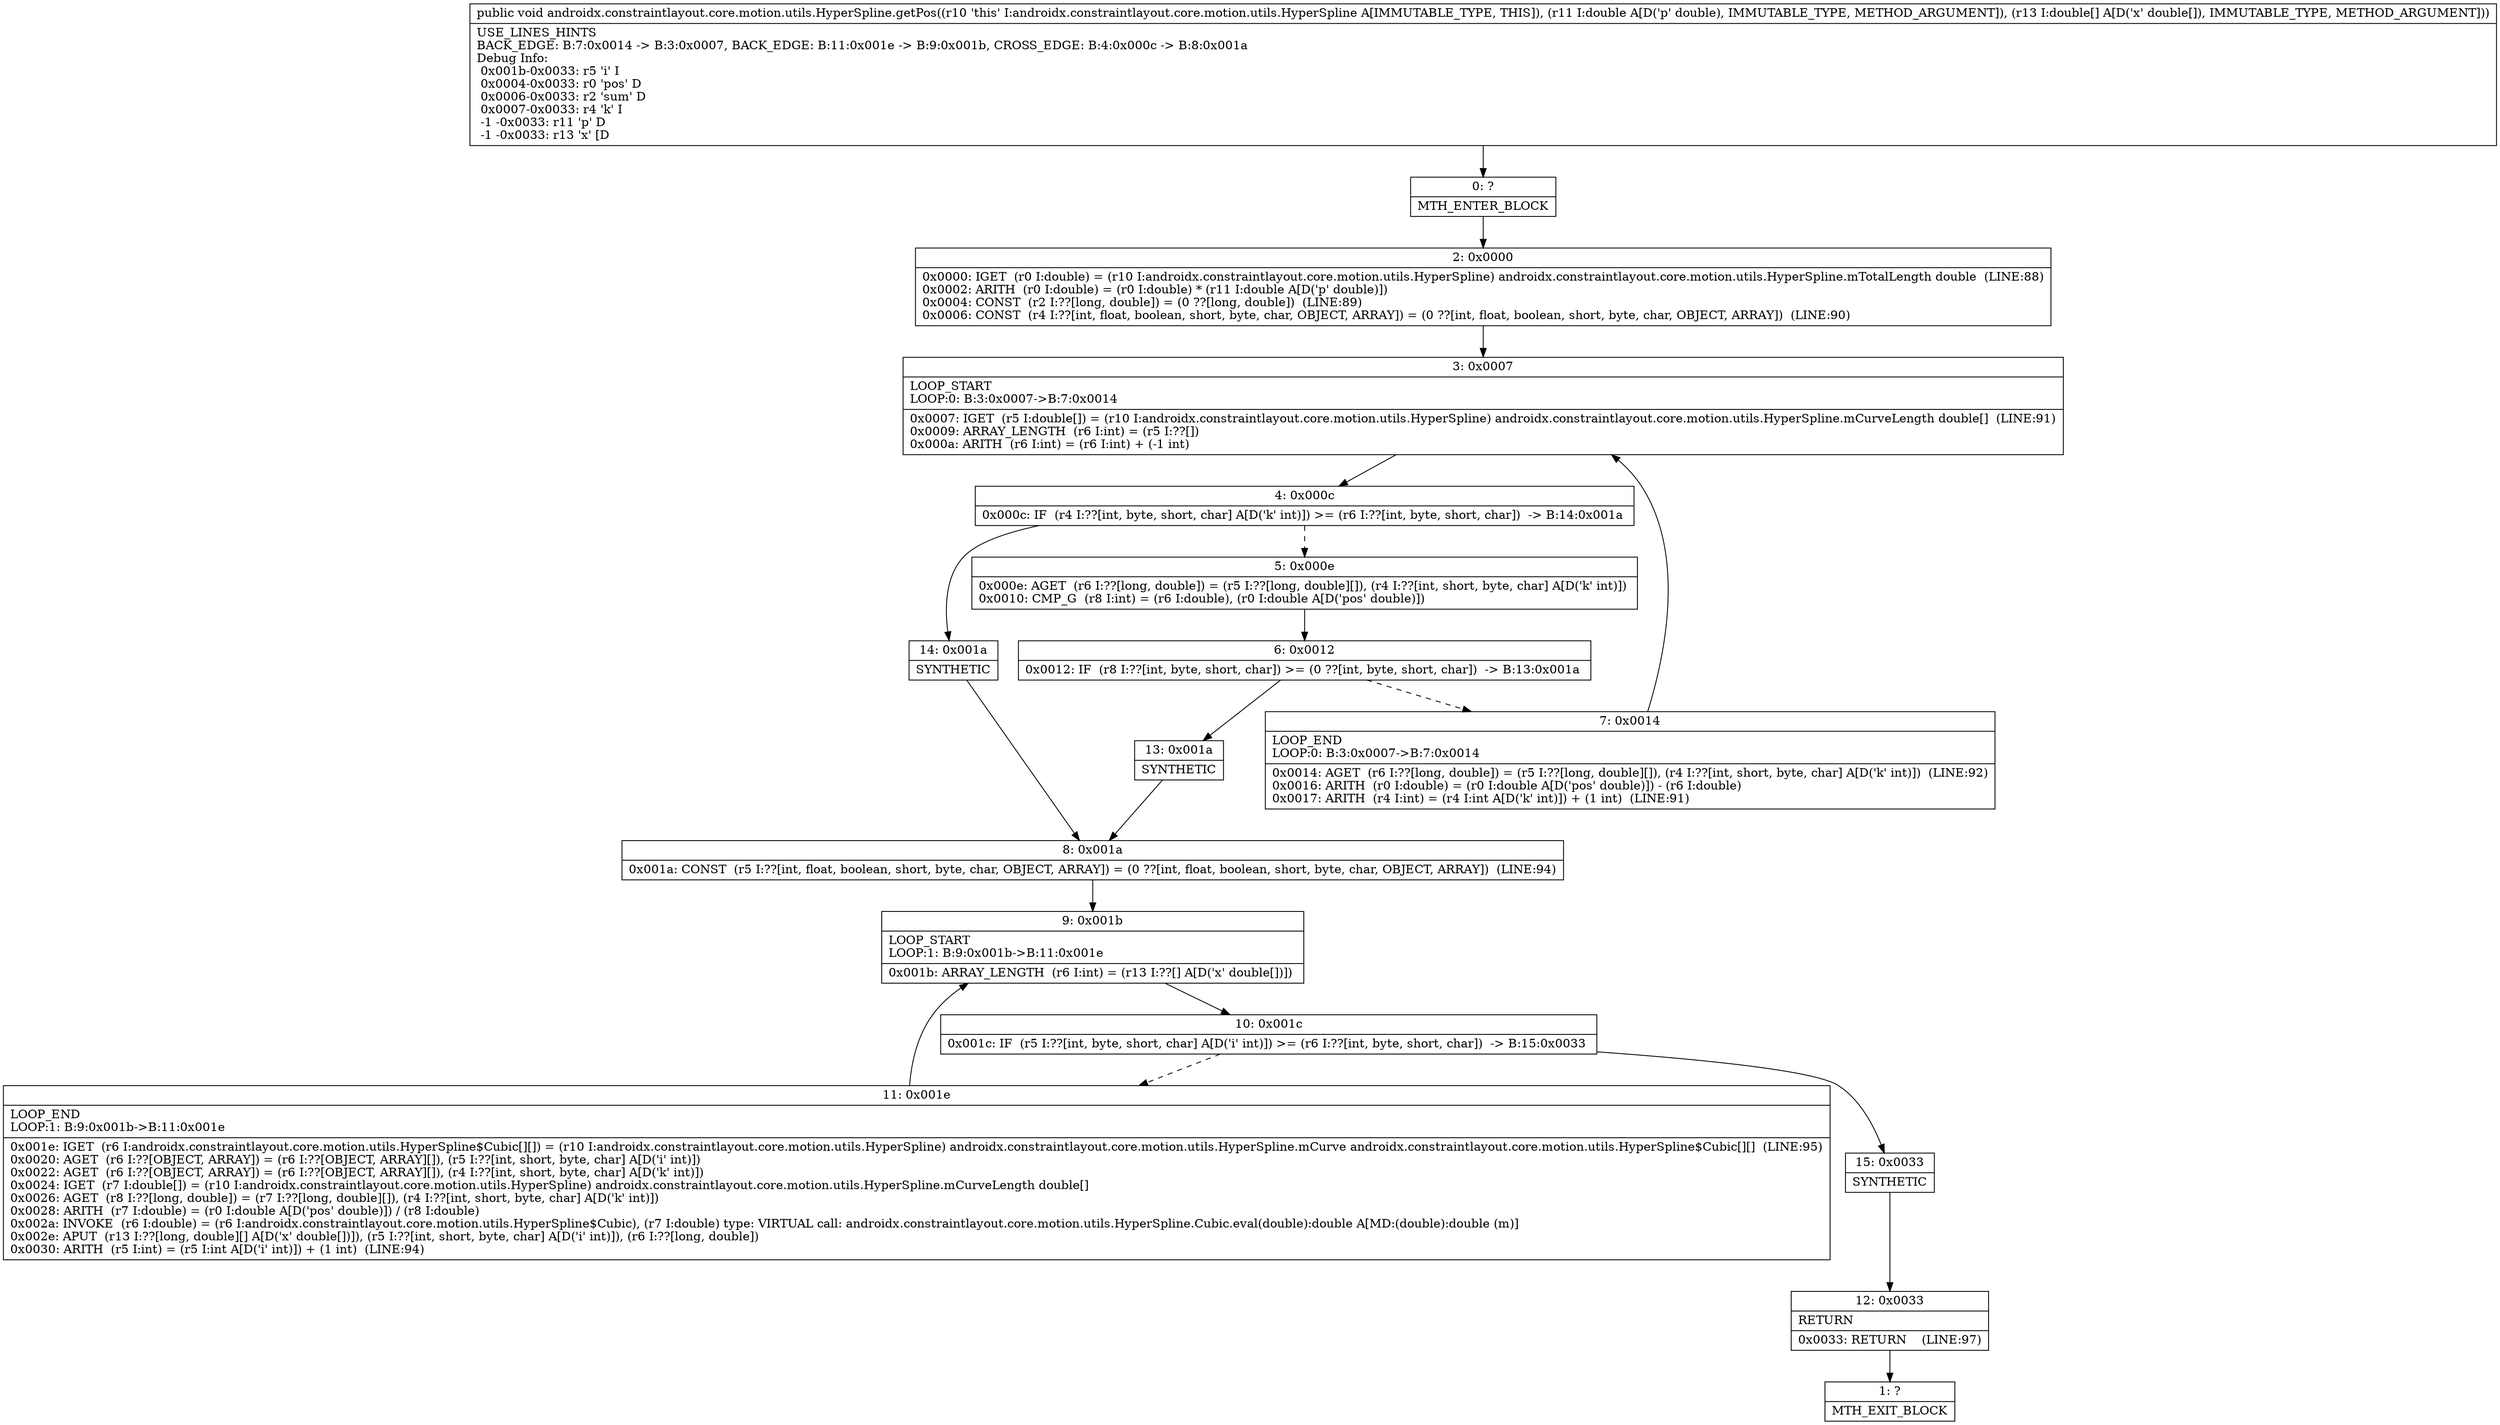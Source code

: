 digraph "CFG forandroidx.constraintlayout.core.motion.utils.HyperSpline.getPos(D[D)V" {
Node_0 [shape=record,label="{0\:\ ?|MTH_ENTER_BLOCK\l}"];
Node_2 [shape=record,label="{2\:\ 0x0000|0x0000: IGET  (r0 I:double) = (r10 I:androidx.constraintlayout.core.motion.utils.HyperSpline) androidx.constraintlayout.core.motion.utils.HyperSpline.mTotalLength double  (LINE:88)\l0x0002: ARITH  (r0 I:double) = (r0 I:double) * (r11 I:double A[D('p' double)]) \l0x0004: CONST  (r2 I:??[long, double]) = (0 ??[long, double])  (LINE:89)\l0x0006: CONST  (r4 I:??[int, float, boolean, short, byte, char, OBJECT, ARRAY]) = (0 ??[int, float, boolean, short, byte, char, OBJECT, ARRAY])  (LINE:90)\l}"];
Node_3 [shape=record,label="{3\:\ 0x0007|LOOP_START\lLOOP:0: B:3:0x0007\-\>B:7:0x0014\l|0x0007: IGET  (r5 I:double[]) = (r10 I:androidx.constraintlayout.core.motion.utils.HyperSpline) androidx.constraintlayout.core.motion.utils.HyperSpline.mCurveLength double[]  (LINE:91)\l0x0009: ARRAY_LENGTH  (r6 I:int) = (r5 I:??[]) \l0x000a: ARITH  (r6 I:int) = (r6 I:int) + (\-1 int) \l}"];
Node_4 [shape=record,label="{4\:\ 0x000c|0x000c: IF  (r4 I:??[int, byte, short, char] A[D('k' int)]) \>= (r6 I:??[int, byte, short, char])  \-\> B:14:0x001a \l}"];
Node_5 [shape=record,label="{5\:\ 0x000e|0x000e: AGET  (r6 I:??[long, double]) = (r5 I:??[long, double][]), (r4 I:??[int, short, byte, char] A[D('k' int)]) \l0x0010: CMP_G  (r8 I:int) = (r6 I:double), (r0 I:double A[D('pos' double)]) \l}"];
Node_6 [shape=record,label="{6\:\ 0x0012|0x0012: IF  (r8 I:??[int, byte, short, char]) \>= (0 ??[int, byte, short, char])  \-\> B:13:0x001a \l}"];
Node_7 [shape=record,label="{7\:\ 0x0014|LOOP_END\lLOOP:0: B:3:0x0007\-\>B:7:0x0014\l|0x0014: AGET  (r6 I:??[long, double]) = (r5 I:??[long, double][]), (r4 I:??[int, short, byte, char] A[D('k' int)])  (LINE:92)\l0x0016: ARITH  (r0 I:double) = (r0 I:double A[D('pos' double)]) \- (r6 I:double) \l0x0017: ARITH  (r4 I:int) = (r4 I:int A[D('k' int)]) + (1 int)  (LINE:91)\l}"];
Node_13 [shape=record,label="{13\:\ 0x001a|SYNTHETIC\l}"];
Node_8 [shape=record,label="{8\:\ 0x001a|0x001a: CONST  (r5 I:??[int, float, boolean, short, byte, char, OBJECT, ARRAY]) = (0 ??[int, float, boolean, short, byte, char, OBJECT, ARRAY])  (LINE:94)\l}"];
Node_9 [shape=record,label="{9\:\ 0x001b|LOOP_START\lLOOP:1: B:9:0x001b\-\>B:11:0x001e\l|0x001b: ARRAY_LENGTH  (r6 I:int) = (r13 I:??[] A[D('x' double[])]) \l}"];
Node_10 [shape=record,label="{10\:\ 0x001c|0x001c: IF  (r5 I:??[int, byte, short, char] A[D('i' int)]) \>= (r6 I:??[int, byte, short, char])  \-\> B:15:0x0033 \l}"];
Node_11 [shape=record,label="{11\:\ 0x001e|LOOP_END\lLOOP:1: B:9:0x001b\-\>B:11:0x001e\l|0x001e: IGET  (r6 I:androidx.constraintlayout.core.motion.utils.HyperSpline$Cubic[][]) = (r10 I:androidx.constraintlayout.core.motion.utils.HyperSpline) androidx.constraintlayout.core.motion.utils.HyperSpline.mCurve androidx.constraintlayout.core.motion.utils.HyperSpline$Cubic[][]  (LINE:95)\l0x0020: AGET  (r6 I:??[OBJECT, ARRAY]) = (r6 I:??[OBJECT, ARRAY][]), (r5 I:??[int, short, byte, char] A[D('i' int)]) \l0x0022: AGET  (r6 I:??[OBJECT, ARRAY]) = (r6 I:??[OBJECT, ARRAY][]), (r4 I:??[int, short, byte, char] A[D('k' int)]) \l0x0024: IGET  (r7 I:double[]) = (r10 I:androidx.constraintlayout.core.motion.utils.HyperSpline) androidx.constraintlayout.core.motion.utils.HyperSpline.mCurveLength double[] \l0x0026: AGET  (r8 I:??[long, double]) = (r7 I:??[long, double][]), (r4 I:??[int, short, byte, char] A[D('k' int)]) \l0x0028: ARITH  (r7 I:double) = (r0 I:double A[D('pos' double)]) \/ (r8 I:double) \l0x002a: INVOKE  (r6 I:double) = (r6 I:androidx.constraintlayout.core.motion.utils.HyperSpline$Cubic), (r7 I:double) type: VIRTUAL call: androidx.constraintlayout.core.motion.utils.HyperSpline.Cubic.eval(double):double A[MD:(double):double (m)]\l0x002e: APUT  (r13 I:??[long, double][] A[D('x' double[])]), (r5 I:??[int, short, byte, char] A[D('i' int)]), (r6 I:??[long, double]) \l0x0030: ARITH  (r5 I:int) = (r5 I:int A[D('i' int)]) + (1 int)  (LINE:94)\l}"];
Node_15 [shape=record,label="{15\:\ 0x0033|SYNTHETIC\l}"];
Node_12 [shape=record,label="{12\:\ 0x0033|RETURN\l|0x0033: RETURN    (LINE:97)\l}"];
Node_1 [shape=record,label="{1\:\ ?|MTH_EXIT_BLOCK\l}"];
Node_14 [shape=record,label="{14\:\ 0x001a|SYNTHETIC\l}"];
MethodNode[shape=record,label="{public void androidx.constraintlayout.core.motion.utils.HyperSpline.getPos((r10 'this' I:androidx.constraintlayout.core.motion.utils.HyperSpline A[IMMUTABLE_TYPE, THIS]), (r11 I:double A[D('p' double), IMMUTABLE_TYPE, METHOD_ARGUMENT]), (r13 I:double[] A[D('x' double[]), IMMUTABLE_TYPE, METHOD_ARGUMENT]))  | USE_LINES_HINTS\lBACK_EDGE: B:7:0x0014 \-\> B:3:0x0007, BACK_EDGE: B:11:0x001e \-\> B:9:0x001b, CROSS_EDGE: B:4:0x000c \-\> B:8:0x001a\lDebug Info:\l  0x001b\-0x0033: r5 'i' I\l  0x0004\-0x0033: r0 'pos' D\l  0x0006\-0x0033: r2 'sum' D\l  0x0007\-0x0033: r4 'k' I\l  \-1 \-0x0033: r11 'p' D\l  \-1 \-0x0033: r13 'x' [D\l}"];
MethodNode -> Node_0;Node_0 -> Node_2;
Node_2 -> Node_3;
Node_3 -> Node_4;
Node_4 -> Node_5[style=dashed];
Node_4 -> Node_14;
Node_5 -> Node_6;
Node_6 -> Node_7[style=dashed];
Node_6 -> Node_13;
Node_7 -> Node_3;
Node_13 -> Node_8;
Node_8 -> Node_9;
Node_9 -> Node_10;
Node_10 -> Node_11[style=dashed];
Node_10 -> Node_15;
Node_11 -> Node_9;
Node_15 -> Node_12;
Node_12 -> Node_1;
Node_14 -> Node_8;
}

